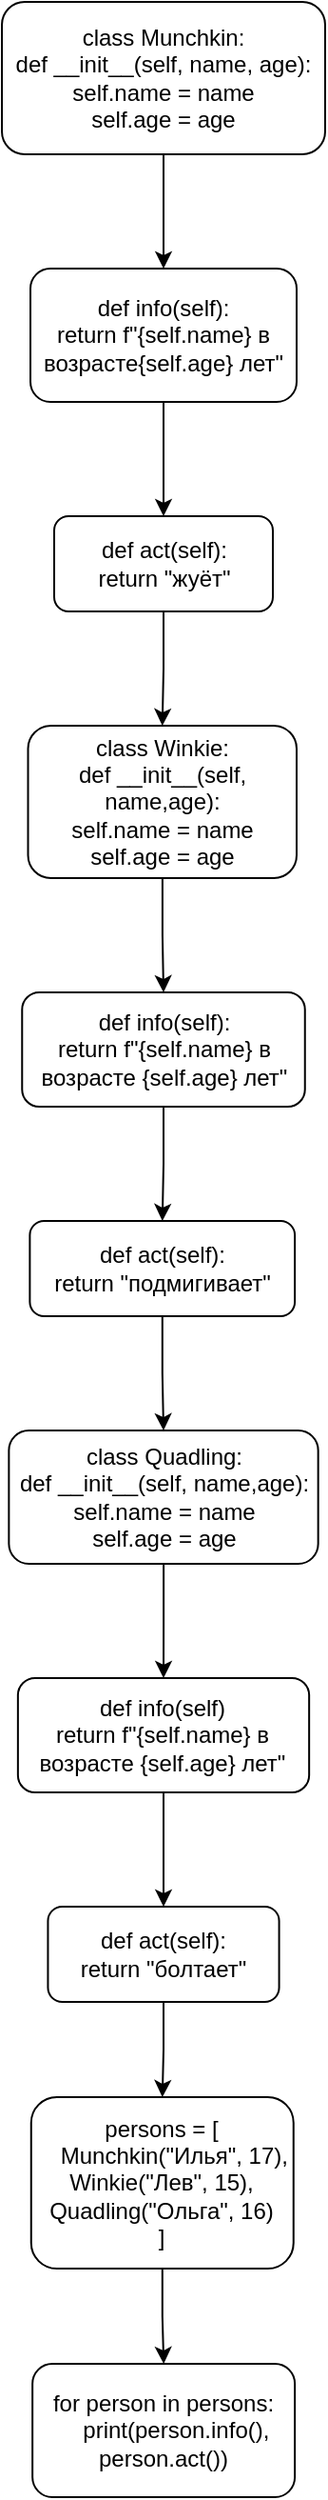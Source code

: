 <mxfile version="24.4.0" type="github">
  <diagram id="C5RBs43oDa-KdzZeNtuy" name="Page-1">
    <mxGraphModel dx="1639" dy="901" grid="1" gridSize="10" guides="1" tooltips="1" connect="1" arrows="1" fold="1" page="1" pageScale="1" pageWidth="827" pageHeight="1169" math="0" shadow="0">
      <root>
        <mxCell id="WIyWlLk6GJQsqaUBKTNV-0" />
        <mxCell id="WIyWlLk6GJQsqaUBKTNV-1" parent="WIyWlLk6GJQsqaUBKTNV-0" />
        <mxCell id="QB3_L4xRmBHAh8lr2uvk-1" style="edgeStyle=orthogonalEdgeStyle;rounded=0;orthogonalLoop=1;jettySize=auto;html=1;" edge="1" parent="WIyWlLk6GJQsqaUBKTNV-1" source="WIyWlLk6GJQsqaUBKTNV-3" target="QB3_L4xRmBHAh8lr2uvk-0">
          <mxGeometry relative="1" as="geometry" />
        </mxCell>
        <mxCell id="WIyWlLk6GJQsqaUBKTNV-3" value="&lt;div&gt;class Munchkin:&lt;/div&gt;&lt;div&gt;def __init__(self, name, age):&lt;/div&gt;&lt;div&gt;self.name = name&lt;/div&gt;&lt;div&gt;&lt;span style=&quot;background-color: initial;&quot;&gt;self.age = age&lt;/span&gt;&lt;/div&gt;" style="rounded=1;whiteSpace=wrap;html=1;fontSize=12;glass=0;strokeWidth=1;shadow=0;" parent="WIyWlLk6GJQsqaUBKTNV-1" vertex="1">
          <mxGeometry x="160" y="50" width="170" height="80" as="geometry" />
        </mxCell>
        <mxCell id="QB3_L4xRmBHAh8lr2uvk-3" style="edgeStyle=orthogonalEdgeStyle;rounded=0;orthogonalLoop=1;jettySize=auto;html=1;" edge="1" parent="WIyWlLk6GJQsqaUBKTNV-1" source="QB3_L4xRmBHAh8lr2uvk-0" target="QB3_L4xRmBHAh8lr2uvk-2">
          <mxGeometry relative="1" as="geometry" />
        </mxCell>
        <mxCell id="QB3_L4xRmBHAh8lr2uvk-0" value="&lt;div&gt;def info(self):&lt;/div&gt;&lt;div&gt;&lt;span style=&quot;background-color: initial;&quot;&gt;return f&quot;{self.name} в возрасте{self.age} лет&quot;&lt;/span&gt;&lt;/div&gt;" style="rounded=1;whiteSpace=wrap;html=1;fontSize=12;glass=0;strokeWidth=1;shadow=0;" vertex="1" parent="WIyWlLk6GJQsqaUBKTNV-1">
          <mxGeometry x="175" y="190" width="140" height="70" as="geometry" />
        </mxCell>
        <mxCell id="QB3_L4xRmBHAh8lr2uvk-5" style="edgeStyle=orthogonalEdgeStyle;rounded=0;orthogonalLoop=1;jettySize=auto;html=1;entryX=0.5;entryY=0;entryDx=0;entryDy=0;" edge="1" parent="WIyWlLk6GJQsqaUBKTNV-1" source="QB3_L4xRmBHAh8lr2uvk-2" target="QB3_L4xRmBHAh8lr2uvk-4">
          <mxGeometry relative="1" as="geometry" />
        </mxCell>
        <mxCell id="QB3_L4xRmBHAh8lr2uvk-2" value="&lt;div&gt;def act(self):&lt;/div&gt;&lt;div&gt;&lt;span style=&quot;background-color: initial;&quot;&gt;return &quot;жуёт&quot;&lt;/span&gt;&lt;/div&gt;" style="rounded=1;whiteSpace=wrap;html=1;fontSize=12;glass=0;strokeWidth=1;shadow=0;" vertex="1" parent="WIyWlLk6GJQsqaUBKTNV-1">
          <mxGeometry x="187.5" y="320" width="115" height="50" as="geometry" />
        </mxCell>
        <mxCell id="QB3_L4xRmBHAh8lr2uvk-10" style="edgeStyle=orthogonalEdgeStyle;rounded=0;orthogonalLoop=1;jettySize=auto;html=1;entryX=0.5;entryY=0;entryDx=0;entryDy=0;" edge="1" parent="WIyWlLk6GJQsqaUBKTNV-1" source="QB3_L4xRmBHAh8lr2uvk-4" target="QB3_L4xRmBHAh8lr2uvk-9">
          <mxGeometry relative="1" as="geometry" />
        </mxCell>
        <mxCell id="QB3_L4xRmBHAh8lr2uvk-4" value="&lt;div&gt;class Winkie:&lt;/div&gt;&lt;div&gt;&lt;span style=&quot;background-color: initial;&quot;&gt;def __init__(self, name,age):&lt;/span&gt;&lt;/div&gt;&lt;div&gt;self.name = name&lt;/div&gt;&lt;div&gt;&lt;span style=&quot;background-color: initial;&quot;&gt;self.age = age&lt;/span&gt;&lt;/div&gt;" style="rounded=1;whiteSpace=wrap;html=1;fontSize=12;glass=0;strokeWidth=1;shadow=0;" vertex="1" parent="WIyWlLk6GJQsqaUBKTNV-1">
          <mxGeometry x="173.75" y="430" width="141.25" height="80" as="geometry" />
        </mxCell>
        <mxCell id="QB3_L4xRmBHAh8lr2uvk-12" style="edgeStyle=orthogonalEdgeStyle;rounded=0;orthogonalLoop=1;jettySize=auto;html=1;" edge="1" parent="WIyWlLk6GJQsqaUBKTNV-1" source="QB3_L4xRmBHAh8lr2uvk-9" target="QB3_L4xRmBHAh8lr2uvk-11">
          <mxGeometry relative="1" as="geometry" />
        </mxCell>
        <mxCell id="QB3_L4xRmBHAh8lr2uvk-9" value="&lt;div&gt;def info(self):&lt;/div&gt;&lt;div&gt;return f&quot;{self.name} в возрасте {self.age} лет&quot;&lt;/div&gt;" style="rounded=1;whiteSpace=wrap;html=1;fontSize=12;glass=0;strokeWidth=1;shadow=0;" vertex="1" parent="WIyWlLk6GJQsqaUBKTNV-1">
          <mxGeometry x="170.63" y="570" width="148.75" height="60" as="geometry" />
        </mxCell>
        <mxCell id="QB3_L4xRmBHAh8lr2uvk-19" style="edgeStyle=orthogonalEdgeStyle;rounded=0;orthogonalLoop=1;jettySize=auto;html=1;entryX=0.5;entryY=0;entryDx=0;entryDy=0;" edge="1" parent="WIyWlLk6GJQsqaUBKTNV-1" source="QB3_L4xRmBHAh8lr2uvk-11" target="QB3_L4xRmBHAh8lr2uvk-18">
          <mxGeometry relative="1" as="geometry" />
        </mxCell>
        <mxCell id="QB3_L4xRmBHAh8lr2uvk-11" value="&lt;div&gt;def act(self):&lt;/div&gt;&lt;div&gt;&lt;span style=&quot;background-color: initial;&quot;&gt;return &quot;подмигивает&quot;&lt;/span&gt;&lt;/div&gt;" style="rounded=1;whiteSpace=wrap;html=1;fontSize=12;glass=0;strokeWidth=1;shadow=0;" vertex="1" parent="WIyWlLk6GJQsqaUBKTNV-1">
          <mxGeometry x="174.69" y="690" width="139.37" height="50" as="geometry" />
        </mxCell>
        <mxCell id="QB3_L4xRmBHAh8lr2uvk-21" style="edgeStyle=orthogonalEdgeStyle;rounded=0;orthogonalLoop=1;jettySize=auto;html=1;" edge="1" parent="WIyWlLk6GJQsqaUBKTNV-1" source="QB3_L4xRmBHAh8lr2uvk-18" target="QB3_L4xRmBHAh8lr2uvk-20">
          <mxGeometry relative="1" as="geometry" />
        </mxCell>
        <mxCell id="QB3_L4xRmBHAh8lr2uvk-18" value="&lt;div&gt;class Quadling:&lt;/div&gt;&lt;div&gt;&lt;span style=&quot;background-color: initial;&quot;&gt;def __init__(self, name,age):&lt;/span&gt;&lt;/div&gt;&lt;div&gt;&lt;span style=&quot;background-color: initial;&quot;&gt;self.name = name&lt;/span&gt;&lt;/div&gt;&lt;div&gt;&lt;span style=&quot;background-color: initial;&quot;&gt;self.age = age&lt;/span&gt;&lt;/div&gt;" style="rounded=1;whiteSpace=wrap;html=1;fontSize=12;glass=0;strokeWidth=1;shadow=0;" vertex="1" parent="WIyWlLk6GJQsqaUBKTNV-1">
          <mxGeometry x="163.68" y="800" width="162.65" height="70" as="geometry" />
        </mxCell>
        <mxCell id="QB3_L4xRmBHAh8lr2uvk-23" style="edgeStyle=orthogonalEdgeStyle;rounded=0;orthogonalLoop=1;jettySize=auto;html=1;entryX=0.5;entryY=0;entryDx=0;entryDy=0;" edge="1" parent="WIyWlLk6GJQsqaUBKTNV-1" source="QB3_L4xRmBHAh8lr2uvk-20" target="QB3_L4xRmBHAh8lr2uvk-22">
          <mxGeometry relative="1" as="geometry" />
        </mxCell>
        <mxCell id="QB3_L4xRmBHAh8lr2uvk-20" value="&lt;div&gt;def info(self)&lt;/div&gt;&lt;div&gt;&lt;span style=&quot;background-color: initial;&quot;&gt;return f&quot;{self.name} в возрасте {self.age} лет&quot;&lt;/span&gt;&lt;/div&gt;" style="rounded=1;whiteSpace=wrap;html=1;fontSize=12;glass=0;strokeWidth=1;shadow=0;" vertex="1" parent="WIyWlLk6GJQsqaUBKTNV-1">
          <mxGeometry x="168.43" y="930" width="153.15" height="60" as="geometry" />
        </mxCell>
        <mxCell id="QB3_L4xRmBHAh8lr2uvk-27" style="edgeStyle=orthogonalEdgeStyle;rounded=0;orthogonalLoop=1;jettySize=auto;html=1;" edge="1" parent="WIyWlLk6GJQsqaUBKTNV-1" source="QB3_L4xRmBHAh8lr2uvk-22" target="QB3_L4xRmBHAh8lr2uvk-26">
          <mxGeometry relative="1" as="geometry" />
        </mxCell>
        <mxCell id="QB3_L4xRmBHAh8lr2uvk-22" value="&lt;div&gt;def act(self):&lt;/div&gt;&lt;div&gt;&lt;span style=&quot;background-color: initial;&quot;&gt;return &quot;болтает&quot;&lt;/span&gt;&lt;/div&gt;" style="rounded=1;whiteSpace=wrap;html=1;fontSize=12;glass=0;strokeWidth=1;shadow=0;" vertex="1" parent="WIyWlLk6GJQsqaUBKTNV-1">
          <mxGeometry x="184.22" y="1050" width="121.57" height="50" as="geometry" />
        </mxCell>
        <mxCell id="QB3_L4xRmBHAh8lr2uvk-29" style="edgeStyle=orthogonalEdgeStyle;rounded=0;orthogonalLoop=1;jettySize=auto;html=1;" edge="1" parent="WIyWlLk6GJQsqaUBKTNV-1" source="QB3_L4xRmBHAh8lr2uvk-26" target="QB3_L4xRmBHAh8lr2uvk-28">
          <mxGeometry relative="1" as="geometry" />
        </mxCell>
        <mxCell id="QB3_L4xRmBHAh8lr2uvk-26" value="&lt;div&gt;persons = [&lt;/div&gt;&lt;div&gt;&amp;nbsp; &amp;nbsp; Munchkin(&quot;Илья&quot;, 17), Winkie(&quot;Лев&quot;, 15), Quadling(&quot;Ольга&quot;, 16)&lt;/div&gt;&lt;div&gt;]&lt;/div&gt;" style="rounded=1;whiteSpace=wrap;html=1;fontSize=12;glass=0;strokeWidth=1;shadow=0;" vertex="1" parent="WIyWlLk6GJQsqaUBKTNV-1">
          <mxGeometry x="175.38" y="1150" width="137.99" height="90" as="geometry" />
        </mxCell>
        <mxCell id="QB3_L4xRmBHAh8lr2uvk-28" value="&lt;div&gt;for person in persons:&lt;/div&gt;&lt;div&gt;&amp;nbsp; &amp;nbsp; print(person.info(), person.act())&lt;/div&gt;" style="rounded=1;whiteSpace=wrap;html=1;fontSize=12;glass=0;strokeWidth=1;shadow=0;" vertex="1" parent="WIyWlLk6GJQsqaUBKTNV-1">
          <mxGeometry x="176.07" y="1290" width="137.99" height="70" as="geometry" />
        </mxCell>
      </root>
    </mxGraphModel>
  </diagram>
</mxfile>

